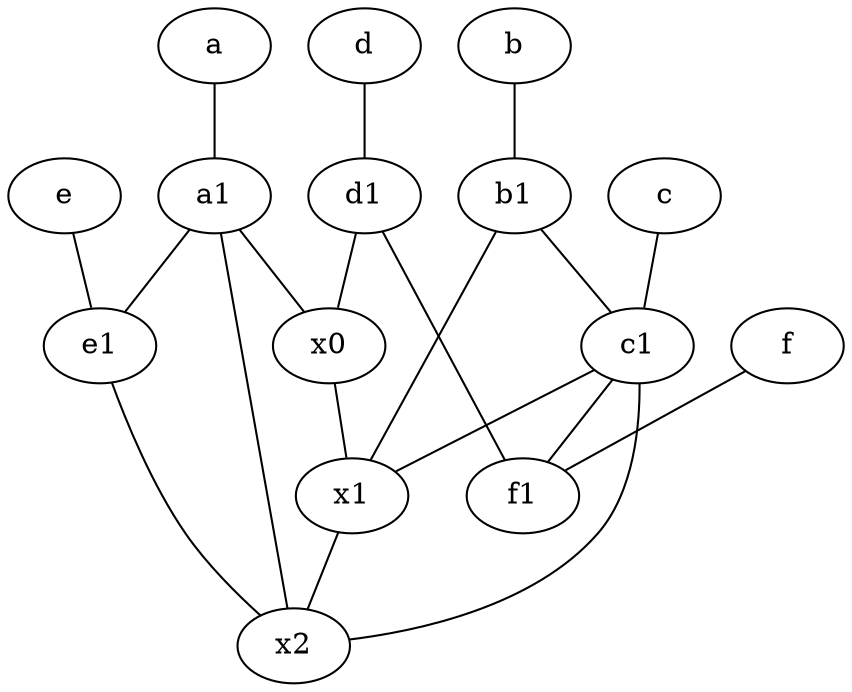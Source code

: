 graph {
	node [labelfontsize=50]
	x0 [labelfontsize=50]
	x2 [labelfontsize=50]
	d1 [labelfontsize=50 pos="3,5!"]
	e1 [labelfontsize=50 pos="7,7!"]
	x1 [labelfontsize=50]
	c1 [labelfontsize=50 pos="4.5,3!"]
	b [labelfontsize=50 pos="10,4!"]
	c [labelfontsize=50 pos="4.5,2!"]
	f [labelfontsize=50 pos="3,9!"]
	b1 [labelfontsize=50 pos="9,4!"]
	d [labelfontsize=50 pos="2,5!"]
	f1 [labelfontsize=50 pos="3,8!"]
	a [labelfontsize=50 pos="8,2!"]
	a1 [labelfontsize=50 pos="8,3!"]
	e [labelfontsize=50 pos="7,9!"]
	d -- d1
	x0 -- x1
	c1 -- x2
	b -- b1
	d1 -- x0
	a1 -- x0
	a1 -- x2
	a1 -- e1
	e1 -- x2
	d1 -- f1
	a -- a1
	c1 -- x1
	c1 -- f1
	e -- e1
	x1 -- x2
	b1 -- x1
	f -- f1
	c -- c1
	b1 -- c1
}
